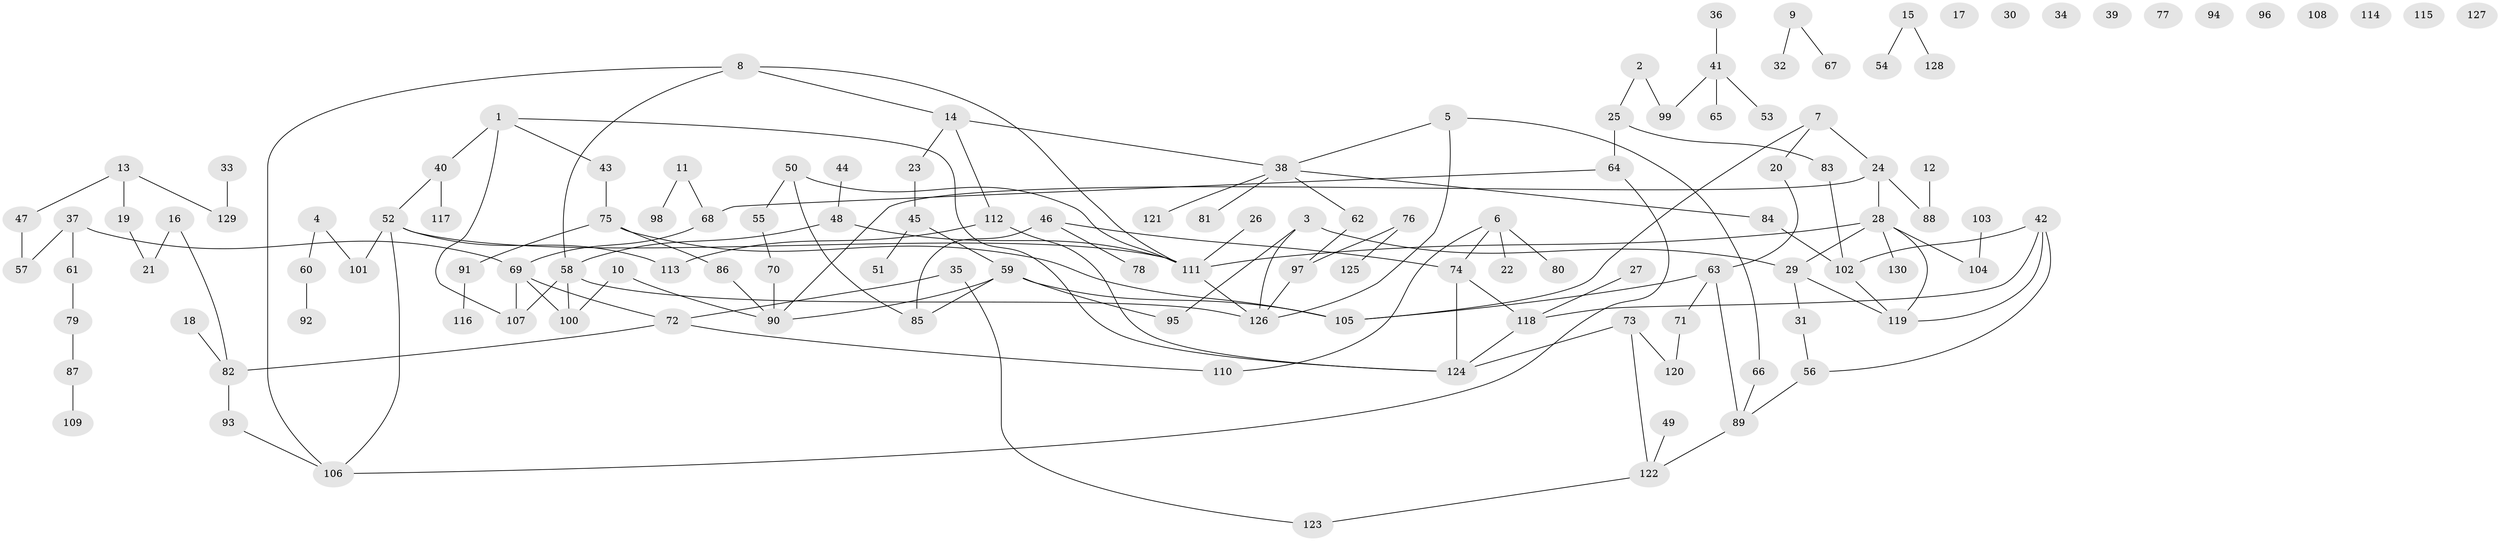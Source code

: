 // Generated by graph-tools (version 1.1) at 2025/25/03/09/25 03:25:23]
// undirected, 130 vertices, 152 edges
graph export_dot {
graph [start="1"]
  node [color=gray90,style=filled];
  1;
  2;
  3;
  4;
  5;
  6;
  7;
  8;
  9;
  10;
  11;
  12;
  13;
  14;
  15;
  16;
  17;
  18;
  19;
  20;
  21;
  22;
  23;
  24;
  25;
  26;
  27;
  28;
  29;
  30;
  31;
  32;
  33;
  34;
  35;
  36;
  37;
  38;
  39;
  40;
  41;
  42;
  43;
  44;
  45;
  46;
  47;
  48;
  49;
  50;
  51;
  52;
  53;
  54;
  55;
  56;
  57;
  58;
  59;
  60;
  61;
  62;
  63;
  64;
  65;
  66;
  67;
  68;
  69;
  70;
  71;
  72;
  73;
  74;
  75;
  76;
  77;
  78;
  79;
  80;
  81;
  82;
  83;
  84;
  85;
  86;
  87;
  88;
  89;
  90;
  91;
  92;
  93;
  94;
  95;
  96;
  97;
  98;
  99;
  100;
  101;
  102;
  103;
  104;
  105;
  106;
  107;
  108;
  109;
  110;
  111;
  112;
  113;
  114;
  115;
  116;
  117;
  118;
  119;
  120;
  121;
  122;
  123;
  124;
  125;
  126;
  127;
  128;
  129;
  130;
  1 -- 40;
  1 -- 43;
  1 -- 107;
  1 -- 124;
  2 -- 25;
  2 -- 99;
  3 -- 29;
  3 -- 95;
  3 -- 126;
  4 -- 60;
  4 -- 101;
  5 -- 38;
  5 -- 66;
  5 -- 126;
  6 -- 22;
  6 -- 74;
  6 -- 80;
  6 -- 110;
  7 -- 20;
  7 -- 24;
  7 -- 105;
  8 -- 14;
  8 -- 58;
  8 -- 106;
  8 -- 111;
  9 -- 32;
  9 -- 67;
  10 -- 90;
  10 -- 100;
  11 -- 68;
  11 -- 98;
  12 -- 88;
  13 -- 19;
  13 -- 47;
  13 -- 129;
  14 -- 23;
  14 -- 38;
  14 -- 112;
  15 -- 54;
  15 -- 128;
  16 -- 21;
  16 -- 82;
  18 -- 82;
  19 -- 21;
  20 -- 63;
  23 -- 45;
  24 -- 28;
  24 -- 88;
  24 -- 90;
  25 -- 64;
  25 -- 83;
  26 -- 111;
  27 -- 118;
  28 -- 29;
  28 -- 104;
  28 -- 111;
  28 -- 119;
  28 -- 130;
  29 -- 31;
  29 -- 119;
  31 -- 56;
  33 -- 129;
  35 -- 72;
  35 -- 123;
  36 -- 41;
  37 -- 57;
  37 -- 61;
  37 -- 69;
  38 -- 62;
  38 -- 81;
  38 -- 84;
  38 -- 121;
  40 -- 52;
  40 -- 117;
  41 -- 53;
  41 -- 65;
  41 -- 99;
  42 -- 56;
  42 -- 102;
  42 -- 118;
  42 -- 119;
  43 -- 75;
  44 -- 48;
  45 -- 51;
  45 -- 59;
  46 -- 74;
  46 -- 78;
  46 -- 85;
  47 -- 57;
  48 -- 58;
  48 -- 111;
  49 -- 122;
  50 -- 55;
  50 -- 85;
  50 -- 111;
  52 -- 101;
  52 -- 106;
  52 -- 111;
  52 -- 113;
  55 -- 70;
  56 -- 89;
  58 -- 100;
  58 -- 107;
  58 -- 126;
  59 -- 85;
  59 -- 90;
  59 -- 95;
  59 -- 105;
  60 -- 92;
  61 -- 79;
  62 -- 97;
  63 -- 71;
  63 -- 89;
  63 -- 105;
  64 -- 68;
  64 -- 106;
  66 -- 89;
  68 -- 69;
  69 -- 72;
  69 -- 100;
  69 -- 107;
  70 -- 90;
  71 -- 120;
  72 -- 82;
  72 -- 110;
  73 -- 120;
  73 -- 122;
  73 -- 124;
  74 -- 118;
  74 -- 124;
  75 -- 86;
  75 -- 91;
  75 -- 105;
  76 -- 97;
  76 -- 125;
  79 -- 87;
  82 -- 93;
  83 -- 102;
  84 -- 102;
  86 -- 90;
  87 -- 109;
  89 -- 122;
  91 -- 116;
  93 -- 106;
  97 -- 126;
  102 -- 119;
  103 -- 104;
  111 -- 126;
  112 -- 113;
  112 -- 124;
  118 -- 124;
  122 -- 123;
}
